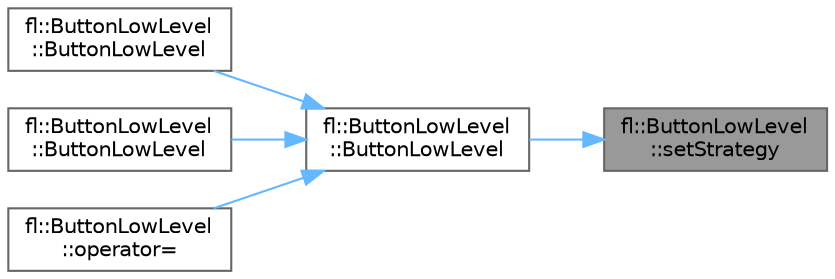 digraph "fl::ButtonLowLevel::setStrategy"
{
 // INTERACTIVE_SVG=YES
 // LATEX_PDF_SIZE
  bgcolor="transparent";
  edge [fontname=Helvetica,fontsize=10,labelfontname=Helvetica,labelfontsize=10];
  node [fontname=Helvetica,fontsize=10,shape=box,height=0.2,width=0.4];
  rankdir="RL";
  Node1 [id="Node000001",label="fl::ButtonLowLevel\l::setStrategy",height=0.2,width=0.4,color="gray40", fillcolor="grey60", style="filled", fontcolor="black",tooltip=" "];
  Node1 -> Node2 [id="edge1_Node000001_Node000002",dir="back",color="steelblue1",style="solid",tooltip=" "];
  Node2 [id="Node000002",label="fl::ButtonLowLevel\l::ButtonLowLevel",height=0.2,width=0.4,color="grey40", fillcolor="white", style="filled",URL="$dd/d6e/classfl_1_1_button_low_level_a717a49e6ba1f8ca270b7bcc51a31766c.html#a717a49e6ba1f8ca270b7bcc51a31766c",tooltip=" "];
  Node2 -> Node3 [id="edge2_Node000002_Node000003",dir="back",color="steelblue1",style="solid",tooltip=" "];
  Node3 [id="Node000003",label="fl::ButtonLowLevel\l::ButtonLowLevel",height=0.2,width=0.4,color="grey40", fillcolor="white", style="filled",URL="$dd/d6e/classfl_1_1_button_low_level_a4f98c87dbfe65f2dd9b77dd47f3c87cb.html#a4f98c87dbfe65f2dd9b77dd47f3c87cb",tooltip=" "];
  Node2 -> Node4 [id="edge3_Node000002_Node000004",dir="back",color="steelblue1",style="solid",tooltip=" "];
  Node4 [id="Node000004",label="fl::ButtonLowLevel\l::ButtonLowLevel",height=0.2,width=0.4,color="grey40", fillcolor="white", style="filled",URL="$dd/d6e/classfl_1_1_button_low_level_ab6a85882688d97f7e4014e1bbed0f777.html#ab6a85882688d97f7e4014e1bbed0f777",tooltip=" "];
  Node2 -> Node5 [id="edge4_Node000002_Node000005",dir="back",color="steelblue1",style="solid",tooltip=" "];
  Node5 [id="Node000005",label="fl::ButtonLowLevel\l::operator=",height=0.2,width=0.4,color="grey40", fillcolor="white", style="filled",URL="$dd/d6e/classfl_1_1_button_low_level_ac201befd139dfc5950c14b4ce30badbe.html#ac201befd139dfc5950c14b4ce30badbe",tooltip=" "];
}
